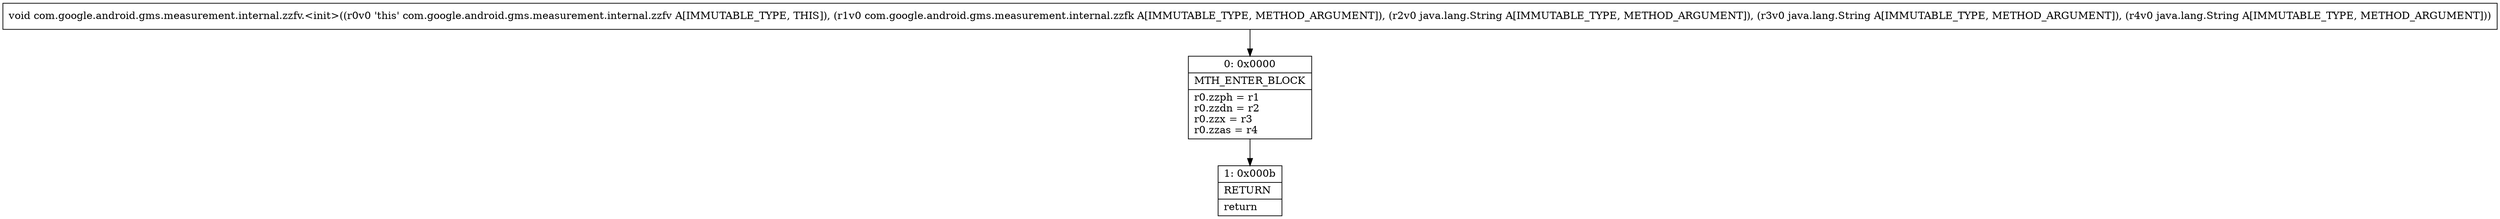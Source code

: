 digraph "CFG forcom.google.android.gms.measurement.internal.zzfv.\<init\>(Lcom\/google\/android\/gms\/measurement\/internal\/zzfk;Ljava\/lang\/String;Ljava\/lang\/String;Ljava\/lang\/String;)V" {
Node_0 [shape=record,label="{0\:\ 0x0000|MTH_ENTER_BLOCK\l|r0.zzph = r1\lr0.zzdn = r2\lr0.zzx = r3\lr0.zzas = r4\l}"];
Node_1 [shape=record,label="{1\:\ 0x000b|RETURN\l|return\l}"];
MethodNode[shape=record,label="{void com.google.android.gms.measurement.internal.zzfv.\<init\>((r0v0 'this' com.google.android.gms.measurement.internal.zzfv A[IMMUTABLE_TYPE, THIS]), (r1v0 com.google.android.gms.measurement.internal.zzfk A[IMMUTABLE_TYPE, METHOD_ARGUMENT]), (r2v0 java.lang.String A[IMMUTABLE_TYPE, METHOD_ARGUMENT]), (r3v0 java.lang.String A[IMMUTABLE_TYPE, METHOD_ARGUMENT]), (r4v0 java.lang.String A[IMMUTABLE_TYPE, METHOD_ARGUMENT])) }"];
MethodNode -> Node_0;
Node_0 -> Node_1;
}

